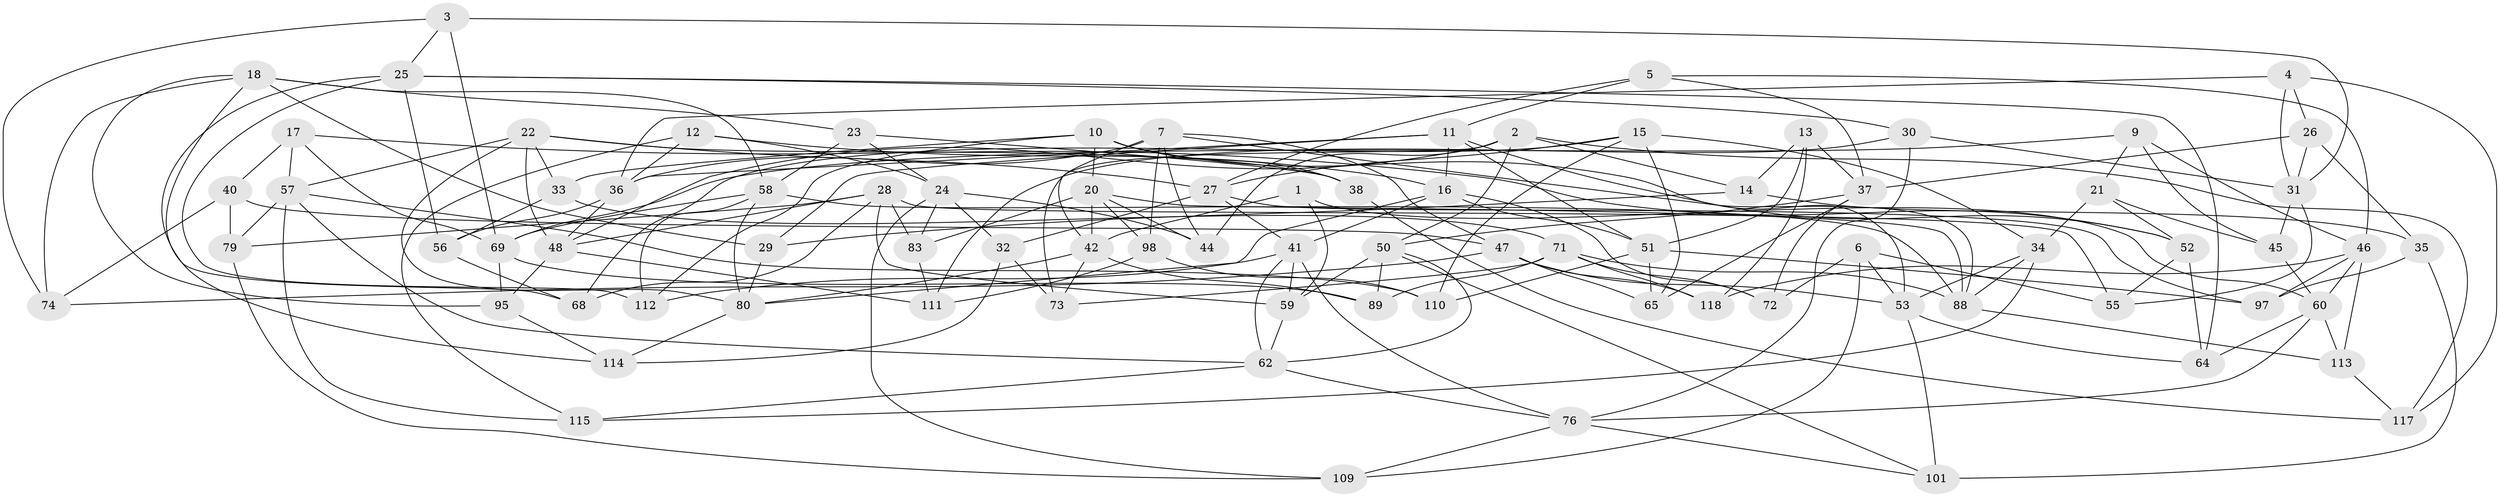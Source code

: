 // Generated by graph-tools (version 1.1) at 2025/24/03/03/25 07:24:28]
// undirected, 82 vertices, 197 edges
graph export_dot {
graph [start="1"]
  node [color=gray90,style=filled];
  1;
  2 [super="+19"];
  3;
  4;
  5;
  6;
  7 [super="+8"];
  9;
  10 [super="+90"];
  11 [super="+49"];
  12;
  13;
  14;
  15 [super="+107"];
  16 [super="+93"];
  17;
  18 [super="+78"];
  20 [super="+67"];
  21;
  22 [super="+85"];
  23;
  24 [super="+39"];
  25 [super="+43"];
  26;
  27 [super="+103"];
  28 [super="+82"];
  29;
  30;
  31 [super="+96"];
  32;
  33;
  34 [super="+86"];
  35;
  36 [super="+106"];
  37 [super="+77"];
  38;
  40;
  41 [super="+92"];
  42 [super="+54"];
  44;
  45;
  46 [super="+87"];
  47 [super="+81"];
  48 [super="+108"];
  50 [super="+66"];
  51 [super="+91"];
  52 [super="+70"];
  53 [super="+61"];
  55;
  56;
  57 [super="+100"];
  58 [super="+99"];
  59 [super="+105"];
  60 [super="+63"];
  62 [super="+75"];
  64;
  65;
  68;
  69 [super="+102"];
  71 [super="+116"];
  72;
  73;
  74;
  76 [super="+104"];
  79;
  80 [super="+84"];
  83;
  88 [super="+94"];
  89;
  95;
  97;
  98;
  101;
  109;
  110;
  111;
  112;
  113;
  114;
  115;
  117;
  118;
  1 -- 42;
  1 -- 59 [weight=2];
  1 -- 60;
  2 -- 117;
  2 -- 50;
  2 -- 14;
  2 -- 48;
  2 -- 73;
  2 -- 44;
  3 -- 31;
  3 -- 74;
  3 -- 69;
  3 -- 25;
  4 -- 26;
  4 -- 36;
  4 -- 117;
  4 -- 31;
  5 -- 27;
  5 -- 46;
  5 -- 37;
  5 -- 11;
  6 -- 53;
  6 -- 72;
  6 -- 55;
  6 -- 109;
  7 -- 88;
  7 -- 98;
  7 -- 47;
  7 -- 36;
  7 -- 44;
  7 -- 42;
  9 -- 21;
  9 -- 45;
  9 -- 69;
  9 -- 46;
  10 -- 52 [weight=2];
  10 -- 38;
  10 -- 112;
  10 -- 33;
  10 -- 20;
  11 -- 51;
  11 -- 29;
  11 -- 36;
  11 -- 16;
  11 -- 53;
  12 -- 115;
  12 -- 16;
  12 -- 36;
  12 -- 24;
  13 -- 14;
  13 -- 51;
  13 -- 118;
  13 -- 37;
  14 -- 29;
  14 -- 35;
  15 -- 65;
  15 -- 34 [weight=2];
  15 -- 27;
  15 -- 68;
  15 -- 110;
  16 -- 41;
  16 -- 72;
  16 -- 51;
  16 -- 80;
  17 -- 69;
  17 -- 40;
  17 -- 52;
  17 -- 57;
  18 -- 68;
  18 -- 74;
  18 -- 29;
  18 -- 95;
  18 -- 23;
  18 -- 58;
  20 -- 83;
  20 -- 88;
  20 -- 98;
  20 -- 44;
  20 -- 42;
  21 -- 52;
  21 -- 34;
  21 -- 45;
  22 -- 27;
  22 -- 80;
  22 -- 57;
  22 -- 48;
  22 -- 33;
  22 -- 38;
  23 -- 38;
  23 -- 58;
  23 -- 24;
  24 -- 44;
  24 -- 83;
  24 -- 32;
  24 -- 109;
  25 -- 114;
  25 -- 64;
  25 -- 30;
  25 -- 56;
  25 -- 112;
  26 -- 35;
  26 -- 37;
  26 -- 31;
  27 -- 32;
  27 -- 97;
  27 -- 41;
  28 -- 79;
  28 -- 83;
  28 -- 68;
  28 -- 55;
  28 -- 48;
  28 -- 59;
  29 -- 80;
  30 -- 111;
  30 -- 76;
  30 -- 31;
  31 -- 55;
  31 -- 45;
  32 -- 73;
  32 -- 114;
  33 -- 71;
  33 -- 56;
  34 -- 53;
  34 -- 88;
  34 -- 115;
  35 -- 101;
  35 -- 97;
  36 -- 56;
  36 -- 48;
  37 -- 72;
  37 -- 65;
  37 -- 50;
  38 -- 117;
  40 -- 79;
  40 -- 74;
  40 -- 47;
  41 -- 76;
  41 -- 62;
  41 -- 112;
  41 -- 59;
  42 -- 89;
  42 -- 80;
  42 -- 73;
  45 -- 60;
  46 -- 113;
  46 -- 97;
  46 -- 118;
  46 -- 60;
  47 -- 74;
  47 -- 65;
  47 -- 118;
  47 -- 53;
  48 -- 111;
  48 -- 95;
  50 -- 59;
  50 -- 101;
  50 -- 89;
  50 -- 62;
  51 -- 65;
  51 -- 97;
  51 -- 110;
  52 -- 55;
  52 -- 64;
  53 -- 64;
  53 -- 101;
  56 -- 68;
  57 -- 79;
  57 -- 62;
  57 -- 110;
  57 -- 115;
  58 -- 69;
  58 -- 88;
  58 -- 112;
  58 -- 80;
  59 -- 62;
  60 -- 64;
  60 -- 113;
  60 -- 76;
  62 -- 115;
  62 -- 76;
  69 -- 89;
  69 -- 95;
  71 -- 89;
  71 -- 72;
  71 -- 88;
  71 -- 73;
  71 -- 118;
  76 -- 109;
  76 -- 101;
  79 -- 109;
  80 -- 114;
  83 -- 111;
  88 -- 113;
  95 -- 114;
  98 -- 110;
  98 -- 111;
  113 -- 117;
}
